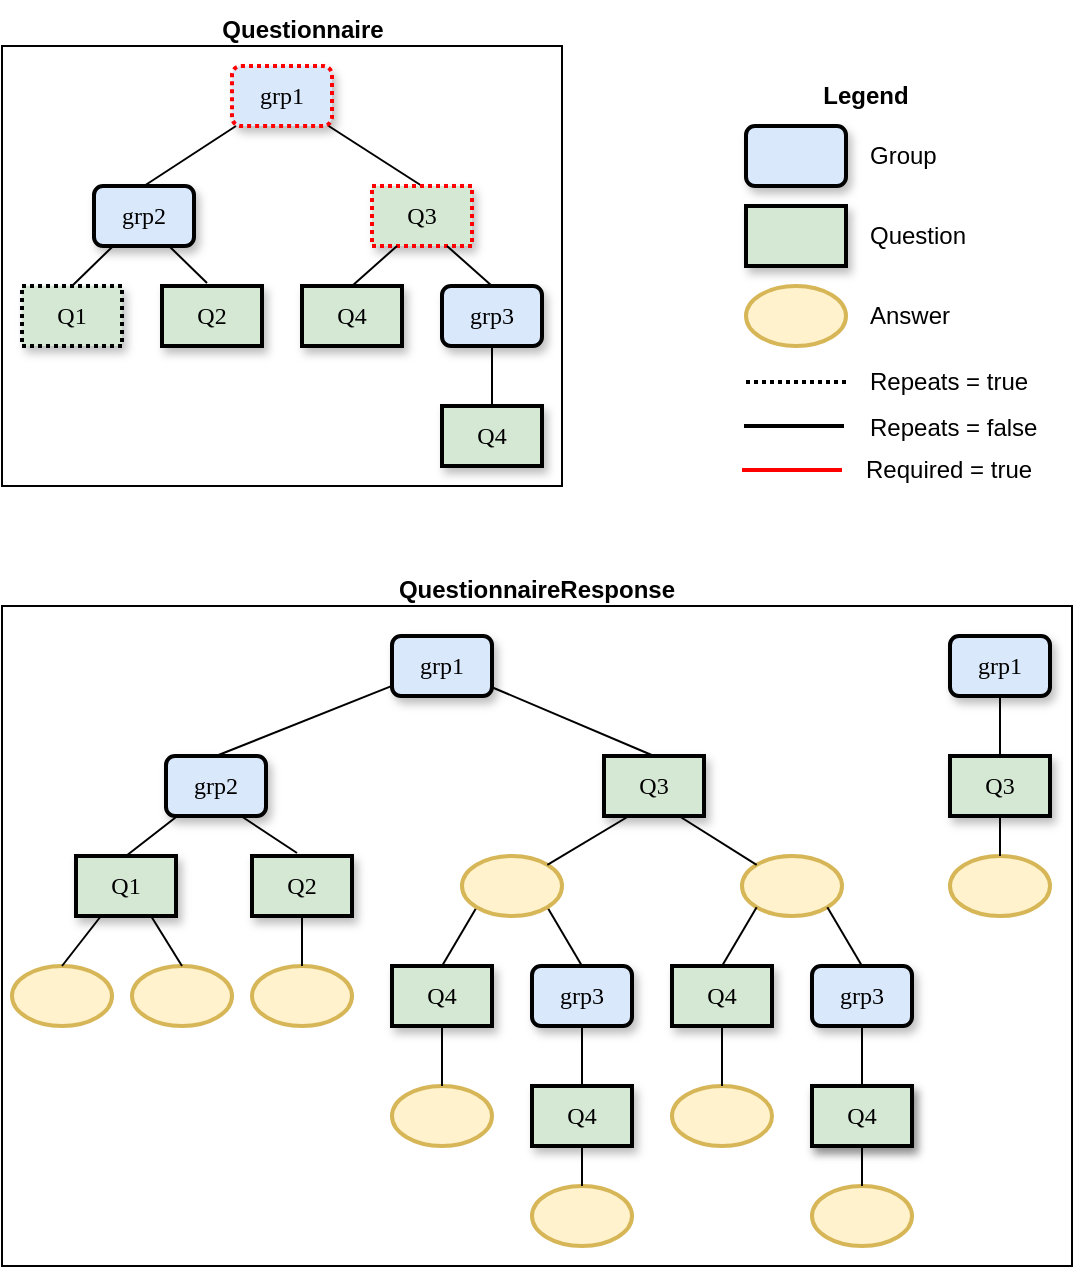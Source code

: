 <mxfile version="20.2.3" type="device"><diagram name="Page-1" id="10a91c8b-09ff-31b1-d368-03940ed4cc9e"><mxGraphModel dx="1420" dy="802" grid="1" gridSize="10" guides="1" tooltips="1" connect="1" arrows="1" fold="1" page="1" pageScale="1" pageWidth="1100" pageHeight="850" background="none" math="0" shadow="0"><root><mxCell id="0"/><mxCell id="1" parent="0"/><mxCell id="62893188c0fa7362-1" value="grp1" style="whiteSpace=wrap;html=1;rounded=1;shadow=1;labelBackgroundColor=none;strokeWidth=2;fontFamily=Verdana;fontSize=12;align=center;dashed=1;dashPattern=1 1;fillColor=#dae8fc;strokeColor=#FF0000;" parent="1" vertex="1"><mxGeometry x="525" y="170" width="50" height="30" as="geometry"/></mxCell><mxCell id="62893188c0fa7362-2" value="&lt;span&gt;grp2&lt;/span&gt;" style="whiteSpace=wrap;html=1;rounded=1;shadow=1;labelBackgroundColor=none;strokeWidth=2;fontFamily=Verdana;fontSize=12;align=center;fillColor=#dae8fc;strokeColor=#000000;" parent="1" vertex="1"><mxGeometry x="456" y="230" width="50" height="30" as="geometry"/></mxCell><mxCell id="62893188c0fa7362-4" value="" style="rounded=0;html=1;labelBackgroundColor=none;startArrow=none;startFill=0;startSize=5;endArrow=none;endFill=0;endSize=5;jettySize=auto;orthogonalLoop=1;strokeWidth=1;fontFamily=Verdana;fontSize=12;entryX=0.5;entryY=0;entryDx=0;entryDy=0;" parent="1" source="62893188c0fa7362-1" target="62893188c0fa7362-10" edge="1"><mxGeometry x="-0.3" y="13" relative="1" as="geometry"><mxPoint as="offset"/><mxPoint x="797.5" y="170" as="targetPoint"/></mxGeometry></mxCell><mxCell id="62893188c0fa7362-5" value="" style="rounded=0;html=1;labelBackgroundColor=none;startArrow=none;startFill=0;startSize=5;endArrow=none;endFill=0;endSize=5;jettySize=auto;orthogonalLoop=1;strokeWidth=1;fontFamily=Verdana;fontSize=12;entryX=0.5;entryY=0;entryDx=0;entryDy=0;" parent="1" source="62893188c0fa7362-1" target="62893188c0fa7362-2" edge="1"><mxGeometry x="-0.205" y="-17" relative="1" as="geometry"><mxPoint as="offset"/></mxGeometry></mxCell><mxCell id="62893188c0fa7362-10" value="&lt;span&gt;Q3&lt;/span&gt;" style="whiteSpace=wrap;html=1;rounded=0;shadow=1;labelBackgroundColor=none;strokeWidth=2;fontFamily=Verdana;fontSize=12;align=center;dashed=1;dashPattern=1 1;fillColor=#d5e8d4;strokeColor=#FF0000;" parent="1" vertex="1"><mxGeometry x="595" y="230" width="50" height="30" as="geometry"/></mxCell><mxCell id="62893188c0fa7362-11" value="&lt;span&gt;Q4&lt;br&gt;&lt;/span&gt;" style="whiteSpace=wrap;html=1;rounded=0;shadow=1;labelBackgroundColor=none;strokeWidth=2;fontFamily=Verdana;fontSize=12;align=center;fillColor=#d5e8d4;strokeColor=#000000;fontColor=#000000;" parent="1" vertex="1"><mxGeometry x="560" y="280" width="50" height="30" as="geometry"/></mxCell><mxCell id="62893188c0fa7362-14" value="" style="rounded=0;html=1;labelBackgroundColor=none;startArrow=none;startFill=0;startSize=5;endArrow=none;endFill=0;endSize=5;jettySize=auto;orthogonalLoop=1;strokeWidth=1;fontFamily=Verdana;fontSize=12;entryX=0.5;entryY=0;entryDx=0;entryDy=0;" parent="1" source="62893188c0fa7362-2" target="62893188c0fa7362-23" edge="1"><mxGeometry x="-0.2" y="-14" relative="1" as="geometry"><mxPoint as="offset"/><mxPoint x="410" y="280" as="targetPoint"/></mxGeometry></mxCell><mxCell id="62893188c0fa7362-17" value="" style="rounded=0;html=1;labelBackgroundColor=none;startArrow=none;startFill=0;startSize=5;endArrow=none;endFill=0;endSize=5;jettySize=auto;orthogonalLoop=1;strokeWidth=1;fontFamily=Verdana;fontSize=12;exitX=0.25;exitY=1;exitDx=0;exitDy=0;entryX=0.5;entryY=0;entryDx=0;entryDy=0;" parent="1" source="62893188c0fa7362-10" target="62893188c0fa7362-11" edge="1"><mxGeometry x="-0.129" y="17" relative="1" as="geometry"><mxPoint as="offset"/><mxPoint x="867.273" y="230" as="sourcePoint"/></mxGeometry></mxCell><mxCell id="62893188c0fa7362-23" value="&lt;span&gt;Q1&lt;/span&gt;" style="whiteSpace=wrap;html=1;rounded=0;shadow=1;labelBackgroundColor=none;strokeWidth=2;fontFamily=Verdana;fontSize=12;align=center;fillColor=#d5e8d4;strokeColor=#000000;dashed=1;dashPattern=1 1;" parent="1" vertex="1"><mxGeometry x="420" y="280" width="50" height="30" as="geometry"/></mxCell><mxCell id="62893188c0fa7362-27" value="" style="rounded=0;html=1;labelBackgroundColor=none;startArrow=none;startFill=0;startSize=5;endArrow=none;endFill=0;endSize=5;jettySize=auto;orthogonalLoop=1;strokeWidth=1;fontFamily=Verdana;fontSize=12;entryX=0.5;entryY=1;entryDx=0;entryDy=0;exitX=0.5;exitY=0;exitDx=0;exitDy=0;" parent="1" source="CBZNjNMLxmk2BXDKTw0N-4" target="CBZNjNMLxmk2BXDKTw0N-3" edge="1"><mxGeometry x="0.137" y="16" relative="1" as="geometry"><mxPoint as="offset"/><mxPoint x="575.714" y="455" as="sourcePoint"/></mxGeometry></mxCell><mxCell id="CBZNjNMLxmk2BXDKTw0N-1" value="&lt;span&gt;Q2&lt;br&gt;&lt;/span&gt;" style="whiteSpace=wrap;html=1;rounded=0;shadow=1;labelBackgroundColor=none;strokeWidth=2;fontFamily=Verdana;fontSize=12;align=center;fillColor=#d5e8d4;strokeColor=#000000;" vertex="1" parent="1"><mxGeometry x="490" y="280" width="50" height="30" as="geometry"/></mxCell><mxCell id="CBZNjNMLxmk2BXDKTw0N-2" value="" style="rounded=0;html=1;labelBackgroundColor=none;startArrow=none;startFill=0;startSize=5;endArrow=none;endFill=0;endSize=5;jettySize=auto;orthogonalLoop=1;strokeWidth=1;fontFamily=Verdana;fontSize=12;exitX=0.75;exitY=1;exitDx=0;exitDy=0;entryX=0.45;entryY=-0.05;entryDx=0;entryDy=0;entryPerimeter=0;" edge="1" parent="1" source="62893188c0fa7362-2" target="CBZNjNMLxmk2BXDKTw0N-1"><mxGeometry x="-0.2" y="-14" relative="1" as="geometry"><mxPoint as="offset"/><mxPoint x="470" y="240" as="sourcePoint"/><mxPoint x="420" y="290" as="targetPoint"/></mxGeometry></mxCell><mxCell id="CBZNjNMLxmk2BXDKTw0N-3" value="&lt;span&gt;grp3&lt;/span&gt;" style="whiteSpace=wrap;html=1;rounded=1;shadow=1;labelBackgroundColor=none;strokeWidth=2;fontFamily=Verdana;fontSize=12;align=center;fillColor=#dae8fc;strokeColor=#000000;" vertex="1" parent="1"><mxGeometry x="630" y="280" width="50" height="30" as="geometry"/></mxCell><mxCell id="CBZNjNMLxmk2BXDKTw0N-4" value="&lt;span&gt;Q4&lt;br&gt;&lt;/span&gt;" style="whiteSpace=wrap;html=1;rounded=0;shadow=1;labelBackgroundColor=none;strokeWidth=2;fontFamily=Verdana;fontSize=12;align=center;fillColor=#d5e8d4;strokeColor=#000000;" vertex="1" parent="1"><mxGeometry x="630" y="340" width="50" height="30" as="geometry"/></mxCell><mxCell id="CBZNjNMLxmk2BXDKTw0N-5" value="" style="rounded=0;html=1;labelBackgroundColor=none;startArrow=none;startFill=0;startSize=5;endArrow=none;endFill=0;endSize=5;jettySize=auto;orthogonalLoop=1;strokeWidth=1;fontFamily=Verdana;fontSize=12;entryX=0.75;entryY=1;entryDx=0;entryDy=0;exitX=0.5;exitY=0;exitDx=0;exitDy=0;" edge="1" parent="1" source="CBZNjNMLxmk2BXDKTw0N-3" target="62893188c0fa7362-10"><mxGeometry x="0.137" y="16" relative="1" as="geometry"><mxPoint as="offset"/><mxPoint x="665" y="350" as="sourcePoint"/><mxPoint x="665" y="320" as="targetPoint"/></mxGeometry></mxCell><mxCell id="CBZNjNMLxmk2BXDKTw0N-6" value="" style="whiteSpace=wrap;html=1;rounded=1;shadow=1;labelBackgroundColor=none;strokeWidth=2;fontFamily=Verdana;fontSize=12;align=center;fillColor=#dae8fc;strokeColor=#000000;" vertex="1" parent="1"><mxGeometry x="782" y="200" width="50" height="30" as="geometry"/></mxCell><mxCell id="CBZNjNMLxmk2BXDKTw0N-8" value="Group" style="text;html=1;strokeColor=none;fillColor=none;align=left;verticalAlign=middle;whiteSpace=wrap;rounded=0;" vertex="1" parent="1"><mxGeometry x="842" y="200" width="60" height="30" as="geometry"/></mxCell><mxCell id="CBZNjNMLxmk2BXDKTw0N-9" value="" style="whiteSpace=wrap;html=1;rounded=0;shadow=1;labelBackgroundColor=none;strokeWidth=2;fontFamily=Verdana;fontSize=12;align=center;fillColor=#d5e8d4;strokeColor=#000000;" vertex="1" parent="1"><mxGeometry x="782" y="240" width="50" height="30" as="geometry"/></mxCell><mxCell id="CBZNjNMLxmk2BXDKTw0N-10" value="Question" style="text;html=1;strokeColor=none;fillColor=none;align=left;verticalAlign=middle;whiteSpace=wrap;rounded=0;" vertex="1" parent="1"><mxGeometry x="842" y="240" width="60" height="30" as="geometry"/></mxCell><mxCell id="CBZNjNMLxmk2BXDKTw0N-11" value="" style="ellipse;whiteSpace=wrap;html=1;strokeWidth=2;fillColor=#fff2cc;strokeColor=#d6b656;" vertex="1" parent="1"><mxGeometry x="782" y="280" width="50" height="30" as="geometry"/></mxCell><mxCell id="CBZNjNMLxmk2BXDKTw0N-12" value="Answer" style="text;html=1;strokeColor=none;fillColor=none;align=left;verticalAlign=middle;whiteSpace=wrap;rounded=0;" vertex="1" parent="1"><mxGeometry x="842" y="280" width="60" height="30" as="geometry"/></mxCell><mxCell id="CBZNjNMLxmk2BXDKTw0N-13" value="" style="endArrow=none;dashed=1;html=1;dashPattern=1 1;strokeWidth=2;rounded=0;" edge="1" parent="1"><mxGeometry width="50" height="50" relative="1" as="geometry"><mxPoint x="782" y="328" as="sourcePoint"/><mxPoint x="832" y="328" as="targetPoint"/></mxGeometry></mxCell><mxCell id="CBZNjNMLxmk2BXDKTw0N-14" value="" style="endArrow=none;html=1;strokeWidth=2;rounded=0;" edge="1" parent="1"><mxGeometry width="50" height="50" relative="1" as="geometry"><mxPoint x="781" y="350" as="sourcePoint"/><mxPoint x="831" y="350" as="targetPoint"/></mxGeometry></mxCell><mxCell id="CBZNjNMLxmk2BXDKTw0N-15" value="Repeats = true" style="text;html=1;strokeColor=none;fillColor=none;align=left;verticalAlign=middle;whiteSpace=wrap;rounded=0;" vertex="1" parent="1"><mxGeometry x="842" y="313" width="90" height="30" as="geometry"/></mxCell><mxCell id="CBZNjNMLxmk2BXDKTw0N-16" value="Repeats = false" style="text;html=1;strokeColor=none;fillColor=none;align=left;verticalAlign=middle;whiteSpace=wrap;rounded=0;" vertex="1" parent="1"><mxGeometry x="842" y="336" width="90" height="30" as="geometry"/></mxCell><mxCell id="CBZNjNMLxmk2BXDKTw0N-17" value="Legend" style="text;html=1;strokeColor=none;fillColor=none;align=center;verticalAlign=middle;whiteSpace=wrap;rounded=0;fontStyle=1" vertex="1" parent="1"><mxGeometry x="812" y="170" width="60" height="30" as="geometry"/></mxCell><mxCell id="CBZNjNMLxmk2BXDKTw0N-35" value="grp1" style="whiteSpace=wrap;html=1;rounded=1;shadow=1;labelBackgroundColor=none;strokeWidth=2;fontFamily=Verdana;fontSize=12;align=center;fillColor=#dae8fc;strokeColor=#000000;" vertex="1" parent="1"><mxGeometry x="605" y="455" width="50" height="30" as="geometry"/></mxCell><mxCell id="CBZNjNMLxmk2BXDKTw0N-36" value="&lt;span&gt;grp2&lt;/span&gt;" style="whiteSpace=wrap;html=1;rounded=1;shadow=1;labelBackgroundColor=none;strokeWidth=2;fontFamily=Verdana;fontSize=12;align=center;fillColor=#dae8fc;strokeColor=#000000;" vertex="1" parent="1"><mxGeometry x="492" y="515" width="50" height="30" as="geometry"/></mxCell><mxCell id="CBZNjNMLxmk2BXDKTw0N-37" value="" style="rounded=0;html=1;labelBackgroundColor=none;startArrow=none;startFill=0;startSize=5;endArrow=none;endFill=0;endSize=5;jettySize=auto;orthogonalLoop=1;strokeWidth=1;fontFamily=Verdana;fontSize=12;entryX=0.5;entryY=0;entryDx=0;entryDy=0;" edge="1" parent="1" source="CBZNjNMLxmk2BXDKTw0N-35" target="CBZNjNMLxmk2BXDKTw0N-39"><mxGeometry x="-0.3" y="13" relative="1" as="geometry"><mxPoint as="offset"/><mxPoint x="842.5" y="455" as="targetPoint"/></mxGeometry></mxCell><mxCell id="CBZNjNMLxmk2BXDKTw0N-38" value="" style="rounded=0;html=1;labelBackgroundColor=none;startArrow=none;startFill=0;startSize=5;endArrow=none;endFill=0;endSize=5;jettySize=auto;orthogonalLoop=1;strokeWidth=1;fontFamily=Verdana;fontSize=12;entryX=0.5;entryY=0;entryDx=0;entryDy=0;" edge="1" parent="1" source="CBZNjNMLxmk2BXDKTw0N-35" target="CBZNjNMLxmk2BXDKTw0N-36"><mxGeometry x="-0.205" y="-17" relative="1" as="geometry"><mxPoint as="offset"/></mxGeometry></mxCell><mxCell id="CBZNjNMLxmk2BXDKTw0N-39" value="&lt;span&gt;Q3&lt;/span&gt;" style="whiteSpace=wrap;html=1;rounded=0;shadow=1;labelBackgroundColor=none;strokeWidth=2;fontFamily=Verdana;fontSize=12;align=center;fillColor=#d5e8d4;strokeColor=#000000;" vertex="1" parent="1"><mxGeometry x="711" y="515" width="50" height="30" as="geometry"/></mxCell><mxCell id="CBZNjNMLxmk2BXDKTw0N-40" value="&lt;span&gt;Q4&lt;br&gt;&lt;/span&gt;" style="whiteSpace=wrap;html=1;rounded=0;shadow=1;labelBackgroundColor=none;strokeWidth=2;fontFamily=Verdana;fontSize=12;align=center;fillColor=#d5e8d4;strokeColor=#000000;" vertex="1" parent="1"><mxGeometry x="605" y="620" width="50" height="30" as="geometry"/></mxCell><mxCell id="CBZNjNMLxmk2BXDKTw0N-41" value="" style="rounded=0;html=1;labelBackgroundColor=none;startArrow=none;startFill=0;startSize=5;endArrow=none;endFill=0;endSize=5;jettySize=auto;orthogonalLoop=1;strokeWidth=1;fontFamily=Verdana;fontSize=12;entryX=0.5;entryY=0;entryDx=0;entryDy=0;" edge="1" parent="1" source="CBZNjNMLxmk2BXDKTw0N-36" target="CBZNjNMLxmk2BXDKTw0N-43"><mxGeometry x="-0.2" y="-14" relative="1" as="geometry"><mxPoint as="offset"/><mxPoint x="455" y="565" as="targetPoint"/></mxGeometry></mxCell><mxCell id="CBZNjNMLxmk2BXDKTw0N-42" value="" style="rounded=0;html=1;labelBackgroundColor=none;startArrow=none;startFill=0;startSize=5;endArrow=none;endFill=0;endSize=5;jettySize=auto;orthogonalLoop=1;strokeWidth=1;fontFamily=Verdana;fontSize=12;exitX=0;exitY=1;exitDx=0;exitDy=0;entryX=0.5;entryY=0;entryDx=0;entryDy=0;" edge="1" parent="1" source="CBZNjNMLxmk2BXDKTw0N-60" target="CBZNjNMLxmk2BXDKTw0N-40"><mxGeometry x="-0.129" y="17" relative="1" as="geometry"><mxPoint as="offset"/><mxPoint x="912.273" y="515" as="sourcePoint"/></mxGeometry></mxCell><mxCell id="CBZNjNMLxmk2BXDKTw0N-43" value="&lt;span&gt;Q1&lt;/span&gt;" style="whiteSpace=wrap;html=1;rounded=0;shadow=1;labelBackgroundColor=none;strokeWidth=2;fontFamily=Verdana;fontSize=12;align=center;fillColor=#d5e8d4;strokeColor=#000000;" vertex="1" parent="1"><mxGeometry x="447" y="565" width="50" height="30" as="geometry"/></mxCell><mxCell id="CBZNjNMLxmk2BXDKTw0N-44" value="" style="rounded=0;html=1;labelBackgroundColor=none;startArrow=none;startFill=0;startSize=5;endArrow=none;endFill=0;endSize=5;jettySize=auto;orthogonalLoop=1;strokeWidth=1;fontFamily=Verdana;fontSize=12;entryX=0.5;entryY=1;entryDx=0;entryDy=0;exitX=0.5;exitY=0;exitDx=0;exitDy=0;" edge="1" parent="1" source="CBZNjNMLxmk2BXDKTw0N-48" target="CBZNjNMLxmk2BXDKTw0N-47"><mxGeometry x="0.137" y="16" relative="1" as="geometry"><mxPoint as="offset"/><mxPoint x="620.714" y="740" as="sourcePoint"/></mxGeometry></mxCell><mxCell id="CBZNjNMLxmk2BXDKTw0N-45" value="&lt;span&gt;Q2&lt;br&gt;&lt;/span&gt;" style="whiteSpace=wrap;html=1;rounded=0;shadow=1;labelBackgroundColor=none;strokeWidth=2;fontFamily=Verdana;fontSize=12;align=center;fillColor=#d5e8d4;strokeColor=#000000;" vertex="1" parent="1"><mxGeometry x="535" y="565" width="50" height="30" as="geometry"/></mxCell><mxCell id="CBZNjNMLxmk2BXDKTw0N-46" value="" style="rounded=0;html=1;labelBackgroundColor=none;startArrow=none;startFill=0;startSize=5;endArrow=none;endFill=0;endSize=5;jettySize=auto;orthogonalLoop=1;strokeWidth=1;fontFamily=Verdana;fontSize=12;exitX=0.75;exitY=1;exitDx=0;exitDy=0;entryX=0.45;entryY=-0.05;entryDx=0;entryDy=0;entryPerimeter=0;" edge="1" parent="1" source="CBZNjNMLxmk2BXDKTw0N-36" target="CBZNjNMLxmk2BXDKTw0N-45"><mxGeometry x="-0.2" y="-14" relative="1" as="geometry"><mxPoint as="offset"/><mxPoint x="515" y="525" as="sourcePoint"/><mxPoint x="465" y="575" as="targetPoint"/></mxGeometry></mxCell><mxCell id="CBZNjNMLxmk2BXDKTw0N-47" value="&lt;span&gt;grp3&lt;/span&gt;" style="whiteSpace=wrap;html=1;rounded=1;shadow=1;labelBackgroundColor=none;strokeWidth=2;fontFamily=Verdana;fontSize=12;align=center;fillColor=#dae8fc;strokeColor=#000000;" vertex="1" parent="1"><mxGeometry x="675" y="620" width="50" height="30" as="geometry"/></mxCell><mxCell id="CBZNjNMLxmk2BXDKTw0N-48" value="&lt;span&gt;Q4&lt;br&gt;&lt;/span&gt;" style="whiteSpace=wrap;html=1;rounded=0;shadow=1;labelBackgroundColor=none;strokeWidth=2;fontFamily=Verdana;fontSize=12;align=center;fillColor=#d5e8d4;strokeColor=#000000;" vertex="1" parent="1"><mxGeometry x="675" y="680" width="50" height="30" as="geometry"/></mxCell><mxCell id="CBZNjNMLxmk2BXDKTw0N-49" value="" style="rounded=0;html=1;labelBackgroundColor=none;startArrow=none;startFill=0;startSize=5;endArrow=none;endFill=0;endSize=5;jettySize=auto;orthogonalLoop=1;strokeWidth=1;fontFamily=Verdana;fontSize=12;entryX=1;entryY=1;entryDx=0;entryDy=0;exitX=0.5;exitY=0;exitDx=0;exitDy=0;" edge="1" parent="1" source="CBZNjNMLxmk2BXDKTw0N-47" target="CBZNjNMLxmk2BXDKTw0N-60"><mxGeometry x="0.137" y="16" relative="1" as="geometry"><mxPoint as="offset"/><mxPoint x="710" y="635" as="sourcePoint"/><mxPoint x="710" y="605" as="targetPoint"/></mxGeometry></mxCell><mxCell id="CBZNjNMLxmk2BXDKTw0N-53" value="" style="ellipse;whiteSpace=wrap;html=1;strokeWidth=2;fillColor=#fff2cc;strokeColor=#d6b656;" vertex="1" parent="1"><mxGeometry x="415" y="620" width="50" height="30" as="geometry"/></mxCell><mxCell id="CBZNjNMLxmk2BXDKTw0N-54" value="" style="ellipse;whiteSpace=wrap;html=1;strokeWidth=2;fillColor=#fff2cc;strokeColor=#d6b656;" vertex="1" parent="1"><mxGeometry x="475" y="620" width="50" height="30" as="geometry"/></mxCell><mxCell id="CBZNjNMLxmk2BXDKTw0N-55" value="" style="ellipse;whiteSpace=wrap;html=1;strokeWidth=2;fillColor=#fff2cc;strokeColor=#d6b656;" vertex="1" parent="1"><mxGeometry x="535" y="620" width="50" height="30" as="geometry"/></mxCell><mxCell id="CBZNjNMLxmk2BXDKTw0N-57" value="" style="rounded=0;html=1;labelBackgroundColor=none;startArrow=none;startFill=0;startSize=5;endArrow=none;endFill=0;endSize=5;jettySize=auto;orthogonalLoop=1;strokeWidth=1;fontFamily=Verdana;fontSize=12;entryX=0.5;entryY=0;entryDx=0;entryDy=0;exitX=0.25;exitY=1;exitDx=0;exitDy=0;" edge="1" parent="1" source="CBZNjNMLxmk2BXDKTw0N-43" target="CBZNjNMLxmk2BXDKTw0N-53"><mxGeometry x="-0.2" y="-14" relative="1" as="geometry"><mxPoint as="offset"/><mxPoint x="482" y="575" as="targetPoint"/><mxPoint x="507.714" y="555" as="sourcePoint"/></mxGeometry></mxCell><mxCell id="CBZNjNMLxmk2BXDKTw0N-58" value="" style="rounded=0;html=1;labelBackgroundColor=none;startArrow=none;startFill=0;startSize=5;endArrow=none;endFill=0;endSize=5;jettySize=auto;orthogonalLoop=1;strokeWidth=1;fontFamily=Verdana;fontSize=12;entryX=0.5;entryY=0;entryDx=0;entryDy=0;exitX=0.75;exitY=1;exitDx=0;exitDy=0;" edge="1" parent="1" source="CBZNjNMLxmk2BXDKTw0N-43" target="CBZNjNMLxmk2BXDKTw0N-54"><mxGeometry x="-0.2" y="-14" relative="1" as="geometry"><mxPoint as="offset"/><mxPoint x="450" y="630" as="targetPoint"/><mxPoint x="469.5" y="605" as="sourcePoint"/></mxGeometry></mxCell><mxCell id="CBZNjNMLxmk2BXDKTw0N-59" value="" style="rounded=0;html=1;labelBackgroundColor=none;startArrow=none;startFill=0;startSize=5;endArrow=none;endFill=0;endSize=5;jettySize=auto;orthogonalLoop=1;strokeWidth=1;fontFamily=Verdana;fontSize=12;entryX=0.5;entryY=0;entryDx=0;entryDy=0;exitX=0.5;exitY=1;exitDx=0;exitDy=0;" edge="1" parent="1" source="CBZNjNMLxmk2BXDKTw0N-45" target="CBZNjNMLxmk2BXDKTw0N-55"><mxGeometry x="-0.2" y="-14" relative="1" as="geometry"><mxPoint as="offset"/><mxPoint x="530" y="630" as="targetPoint"/><mxPoint x="514.5" y="605" as="sourcePoint"/></mxGeometry></mxCell><mxCell id="CBZNjNMLxmk2BXDKTw0N-60" value="" style="ellipse;whiteSpace=wrap;html=1;strokeWidth=2;fillColor=#fff2cc;strokeColor=#d6b656;" vertex="1" parent="1"><mxGeometry x="640" y="565" width="50" height="30" as="geometry"/></mxCell><mxCell id="CBZNjNMLxmk2BXDKTw0N-61" value="" style="ellipse;whiteSpace=wrap;html=1;strokeWidth=2;fillColor=#fff2cc;strokeColor=#d6b656;" vertex="1" parent="1"><mxGeometry x="780" y="565" width="50" height="30" as="geometry"/></mxCell><mxCell id="CBZNjNMLxmk2BXDKTw0N-62" value="&lt;span&gt;Q4&lt;br&gt;&lt;/span&gt;" style="whiteSpace=wrap;html=1;rounded=0;shadow=1;labelBackgroundColor=none;strokeWidth=2;fontFamily=Verdana;fontSize=12;align=center;fillColor=#d5e8d4;strokeColor=#000000;" vertex="1" parent="1"><mxGeometry x="745" y="620" width="50" height="30" as="geometry"/></mxCell><mxCell id="CBZNjNMLxmk2BXDKTw0N-63" value="&lt;span&gt;grp3&lt;/span&gt;" style="whiteSpace=wrap;html=1;rounded=1;shadow=1;labelBackgroundColor=none;strokeWidth=2;fontFamily=Verdana;fontSize=12;align=center;fillColor=#dae8fc;strokeColor=#000000;" vertex="1" parent="1"><mxGeometry x="815" y="620" width="50" height="30" as="geometry"/></mxCell><mxCell id="CBZNjNMLxmk2BXDKTw0N-64" value="&lt;span&gt;Q4&lt;br&gt;&lt;/span&gt;" style="whiteSpace=wrap;html=1;rounded=0;shadow=1;labelBackgroundColor=none;strokeWidth=2;fontFamily=Verdana;fontSize=12;align=center;fillColor=#d5e8d4;strokeColor=#82b366;" vertex="1" parent="1"><mxGeometry x="815" y="680" width="50" height="30" as="geometry"/></mxCell><mxCell id="CBZNjNMLxmk2BXDKTw0N-65" value="" style="rounded=0;html=1;labelBackgroundColor=none;startArrow=none;startFill=0;startSize=5;endArrow=none;endFill=0;endSize=5;jettySize=auto;orthogonalLoop=1;strokeWidth=1;fontFamily=Verdana;fontSize=12;entryX=0;entryY=1;entryDx=0;entryDy=0;exitX=0.5;exitY=0;exitDx=0;exitDy=0;" edge="1" parent="1" source="CBZNjNMLxmk2BXDKTw0N-62" target="CBZNjNMLxmk2BXDKTw0N-61"><mxGeometry x="0.137" y="16" relative="1" as="geometry"><mxPoint as="offset"/><mxPoint x="710" y="630" as="sourcePoint"/><mxPoint x="692.678" y="600.607" as="targetPoint"/></mxGeometry></mxCell><mxCell id="CBZNjNMLxmk2BXDKTw0N-66" value="" style="rounded=0;html=1;labelBackgroundColor=none;startArrow=none;startFill=0;startSize=5;endArrow=none;endFill=0;endSize=5;jettySize=auto;orthogonalLoop=1;strokeWidth=1;fontFamily=Verdana;fontSize=12;entryX=1;entryY=1;entryDx=0;entryDy=0;exitX=0.5;exitY=0;exitDx=0;exitDy=0;" edge="1" parent="1" source="CBZNjNMLxmk2BXDKTw0N-63" target="CBZNjNMLxmk2BXDKTw0N-61"><mxGeometry x="0.137" y="16" relative="1" as="geometry"><mxPoint as="offset"/><mxPoint x="780" y="630" as="sourcePoint"/><mxPoint x="797.322" y="600.607" as="targetPoint"/></mxGeometry></mxCell><mxCell id="CBZNjNMLxmk2BXDKTw0N-67" value="" style="rounded=0;html=1;labelBackgroundColor=none;startArrow=none;startFill=0;startSize=5;endArrow=none;endFill=0;endSize=5;jettySize=auto;orthogonalLoop=1;strokeWidth=1;fontFamily=Verdana;fontSize=12;entryX=0.5;entryY=1;entryDx=0;entryDy=0;exitX=0.5;exitY=0;exitDx=0;exitDy=0;" edge="1" parent="1" source="CBZNjNMLxmk2BXDKTw0N-64" target="CBZNjNMLxmk2BXDKTw0N-63"><mxGeometry x="0.137" y="16" relative="1" as="geometry"><mxPoint as="offset"/><mxPoint x="780" y="630" as="sourcePoint"/><mxPoint x="797.322" y="600.607" as="targetPoint"/></mxGeometry></mxCell><mxCell id="CBZNjNMLxmk2BXDKTw0N-68" value="" style="rounded=0;html=1;labelBackgroundColor=none;startArrow=none;startFill=0;startSize=5;endArrow=none;endFill=0;endSize=5;jettySize=auto;orthogonalLoop=1;strokeWidth=1;fontFamily=Verdana;fontSize=12;entryX=0.75;entryY=1;entryDx=0;entryDy=0;exitX=0;exitY=0;exitDx=0;exitDy=0;" edge="1" parent="1" source="CBZNjNMLxmk2BXDKTw0N-61" target="CBZNjNMLxmk2BXDKTw0N-39"><mxGeometry x="0.137" y="16" relative="1" as="geometry"><mxPoint as="offset"/><mxPoint x="850" y="690" as="sourcePoint"/><mxPoint x="850" y="660" as="targetPoint"/></mxGeometry></mxCell><mxCell id="CBZNjNMLxmk2BXDKTw0N-69" value="" style="rounded=0;html=1;labelBackgroundColor=none;startArrow=none;startFill=0;startSize=5;endArrow=none;endFill=0;endSize=5;jettySize=auto;orthogonalLoop=1;strokeWidth=1;fontFamily=Verdana;fontSize=12;entryX=0.25;entryY=1;entryDx=0;entryDy=0;exitX=1;exitY=0;exitDx=0;exitDy=0;" edge="1" parent="1" source="CBZNjNMLxmk2BXDKTw0N-60" target="CBZNjNMLxmk2BXDKTw0N-39"><mxGeometry x="0.137" y="16" relative="1" as="geometry"><mxPoint as="offset"/><mxPoint x="797.322" y="579.393" as="sourcePoint"/><mxPoint x="758.5" y="555" as="targetPoint"/></mxGeometry></mxCell><mxCell id="CBZNjNMLxmk2BXDKTw0N-73" value="" style="endArrow=none;html=1;strokeWidth=2;rounded=0;strokeColor=#FF0000;" edge="1" parent="1"><mxGeometry width="50" height="50" relative="1" as="geometry"><mxPoint x="780" y="372" as="sourcePoint"/><mxPoint x="830" y="372" as="targetPoint"/></mxGeometry></mxCell><mxCell id="CBZNjNMLxmk2BXDKTw0N-75" value="Required = true" style="text;html=1;strokeColor=none;fillColor=none;align=left;verticalAlign=middle;whiteSpace=wrap;rounded=0;" vertex="1" parent="1"><mxGeometry x="840" y="357" width="90" height="30" as="geometry"/></mxCell><mxCell id="CBZNjNMLxmk2BXDKTw0N-81" value="&lt;span&gt;Q4&lt;br&gt;&lt;/span&gt;" style="whiteSpace=wrap;html=1;rounded=0;shadow=1;labelBackgroundColor=none;strokeWidth=2;fontFamily=Verdana;fontSize=12;align=center;fillColor=#d5e8d4;strokeColor=#000000;" vertex="1" parent="1"><mxGeometry x="815" y="680" width="50" height="30" as="geometry"/></mxCell><mxCell id="CBZNjNMLxmk2BXDKTw0N-82" value="grp1" style="whiteSpace=wrap;html=1;rounded=1;shadow=1;labelBackgroundColor=none;strokeWidth=2;fontFamily=Verdana;fontSize=12;align=center;fillColor=#dae8fc;strokeColor=#000000;" vertex="1" parent="1"><mxGeometry x="884" y="455" width="50" height="30" as="geometry"/></mxCell><mxCell id="CBZNjNMLxmk2BXDKTw0N-83" value="" style="rounded=0;html=1;labelBackgroundColor=none;startArrow=none;startFill=0;startSize=5;endArrow=none;endFill=0;endSize=5;jettySize=auto;orthogonalLoop=1;strokeWidth=1;fontFamily=Verdana;fontSize=12;entryX=0.5;entryY=0;entryDx=0;entryDy=0;" edge="1" parent="1" source="CBZNjNMLxmk2BXDKTw0N-82" target="CBZNjNMLxmk2BXDKTw0N-84"><mxGeometry x="-0.3" y="13" relative="1" as="geometry"><mxPoint as="offset"/><mxPoint x="1121.5" y="480" as="targetPoint"/></mxGeometry></mxCell><mxCell id="CBZNjNMLxmk2BXDKTw0N-84" value="&lt;span&gt;Q3&lt;/span&gt;" style="whiteSpace=wrap;html=1;rounded=0;shadow=1;labelBackgroundColor=none;strokeWidth=2;fontFamily=Verdana;fontSize=12;align=center;fillColor=#d5e8d4;strokeColor=#000000;" vertex="1" parent="1"><mxGeometry x="884" y="515" width="50" height="30" as="geometry"/></mxCell><mxCell id="CBZNjNMLxmk2BXDKTw0N-89" value="" style="ellipse;whiteSpace=wrap;html=1;strokeWidth=2;fillColor=#fff2cc;strokeColor=#d6b656;" vertex="1" parent="1"><mxGeometry x="884" y="565" width="50" height="30" as="geometry"/></mxCell><mxCell id="CBZNjNMLxmk2BXDKTw0N-93" value="" style="rounded=0;html=1;labelBackgroundColor=none;startArrow=none;startFill=0;startSize=5;endArrow=none;endFill=0;endSize=5;jettySize=auto;orthogonalLoop=1;strokeWidth=1;fontFamily=Verdana;fontSize=12;exitX=0.5;exitY=0;exitDx=0;exitDy=0;entryX=0.5;entryY=1;entryDx=0;entryDy=0;" edge="1" parent="1" source="CBZNjNMLxmk2BXDKTw0N-89" target="CBZNjNMLxmk2BXDKTw0N-84"><mxGeometry x="0.137" y="16" relative="1" as="geometry"><mxPoint as="offset"/><mxPoint x="1076.322" y="604.393" as="sourcePoint"/><mxPoint x="904" y="550" as="targetPoint"/></mxGeometry></mxCell><mxCell id="CBZNjNMLxmk2BXDKTw0N-94" value="" style="ellipse;whiteSpace=wrap;html=1;strokeWidth=2;fillColor=#fff2cc;strokeColor=#d6b656;" vertex="1" parent="1"><mxGeometry x="605" y="680" width="50" height="30" as="geometry"/></mxCell><mxCell id="CBZNjNMLxmk2BXDKTw0N-95" value="" style="ellipse;whiteSpace=wrap;html=1;strokeWidth=2;fillColor=#fff2cc;strokeColor=#d6b656;" vertex="1" parent="1"><mxGeometry x="675" y="730" width="50" height="30" as="geometry"/></mxCell><mxCell id="CBZNjNMLxmk2BXDKTw0N-96" value="" style="rounded=0;html=1;labelBackgroundColor=none;startArrow=none;startFill=0;startSize=5;endArrow=none;endFill=0;endSize=5;jettySize=auto;orthogonalLoop=1;strokeWidth=1;fontFamily=Verdana;fontSize=12;entryX=0.5;entryY=1;entryDx=0;entryDy=0;exitX=0.5;exitY=0;exitDx=0;exitDy=0;" edge="1" parent="1" source="CBZNjNMLxmk2BXDKTw0N-94" target="CBZNjNMLxmk2BXDKTw0N-40"><mxGeometry x="0.137" y="16" relative="1" as="geometry"><mxPoint as="offset"/><mxPoint x="710" y="690" as="sourcePoint"/><mxPoint x="710" y="660" as="targetPoint"/></mxGeometry></mxCell><mxCell id="CBZNjNMLxmk2BXDKTw0N-97" value="" style="rounded=0;html=1;labelBackgroundColor=none;startArrow=none;startFill=0;startSize=5;endArrow=none;endFill=0;endSize=5;jettySize=auto;orthogonalLoop=1;strokeWidth=1;fontFamily=Verdana;fontSize=12;entryX=0.5;entryY=1;entryDx=0;entryDy=0;exitX=0.5;exitY=0;exitDx=0;exitDy=0;" edge="1" parent="1" source="CBZNjNMLxmk2BXDKTw0N-95" target="CBZNjNMLxmk2BXDKTw0N-48"><mxGeometry x="0.137" y="16" relative="1" as="geometry"><mxPoint as="offset"/><mxPoint x="640" y="690" as="sourcePoint"/><mxPoint x="640" y="660" as="targetPoint"/></mxGeometry></mxCell><mxCell id="CBZNjNMLxmk2BXDKTw0N-98" value="" style="ellipse;whiteSpace=wrap;html=1;strokeWidth=2;fillColor=#fff2cc;strokeColor=#d6b656;" vertex="1" parent="1"><mxGeometry x="745" y="680" width="50" height="30" as="geometry"/></mxCell><mxCell id="CBZNjNMLxmk2BXDKTw0N-99" value="" style="ellipse;whiteSpace=wrap;html=1;strokeWidth=2;fillColor=#fff2cc;strokeColor=#d6b656;" vertex="1" parent="1"><mxGeometry x="815" y="730" width="50" height="30" as="geometry"/></mxCell><mxCell id="CBZNjNMLxmk2BXDKTw0N-100" value="" style="rounded=0;html=1;labelBackgroundColor=none;startArrow=none;startFill=0;startSize=5;endArrow=none;endFill=0;endSize=5;jettySize=auto;orthogonalLoop=1;strokeWidth=1;fontFamily=Verdana;fontSize=12;entryX=0.5;entryY=1;entryDx=0;entryDy=0;exitX=0.5;exitY=0;exitDx=0;exitDy=0;" edge="1" parent="1" source="CBZNjNMLxmk2BXDKTw0N-98" target="CBZNjNMLxmk2BXDKTw0N-62"><mxGeometry x="0.137" y="16" relative="1" as="geometry"><mxPoint as="offset"/><mxPoint x="710" y="740" as="sourcePoint"/><mxPoint x="710" y="720" as="targetPoint"/></mxGeometry></mxCell><mxCell id="CBZNjNMLxmk2BXDKTw0N-101" value="" style="rounded=0;html=1;labelBackgroundColor=none;startArrow=none;startFill=0;startSize=5;endArrow=none;endFill=0;endSize=5;jettySize=auto;orthogonalLoop=1;strokeWidth=1;fontFamily=Verdana;fontSize=12;entryX=0.5;entryY=1;entryDx=0;entryDy=0;exitX=0.5;exitY=0;exitDx=0;exitDy=0;" edge="1" parent="1" source="CBZNjNMLxmk2BXDKTw0N-99" target="CBZNjNMLxmk2BXDKTw0N-81"><mxGeometry x="0.137" y="16" relative="1" as="geometry"><mxPoint as="offset"/><mxPoint x="780" y="690" as="sourcePoint"/><mxPoint x="780" y="660" as="targetPoint"/></mxGeometry></mxCell><mxCell id="CBZNjNMLxmk2BXDKTw0N-105" value="" style="rounded=0;whiteSpace=wrap;html=1;fontSize=14;fontColor=#000000;strokeColor=#000000;strokeWidth=1;fillColor=none;" vertex="1" parent="1"><mxGeometry x="410" y="160" width="280" height="220" as="geometry"/></mxCell><mxCell id="CBZNjNMLxmk2BXDKTw0N-106" value="" style="rounded=0;whiteSpace=wrap;html=1;fontSize=14;fontColor=#000000;strokeColor=#000000;strokeWidth=1;fillColor=none;" vertex="1" parent="1"><mxGeometry x="410" y="440" width="535" height="330" as="geometry"/></mxCell><mxCell id="CBZNjNMLxmk2BXDKTw0N-108" value="Questionnaire" style="text;html=1;strokeColor=none;fillColor=none;align=center;verticalAlign=middle;whiteSpace=wrap;rounded=0;fontStyle=1" vertex="1" parent="1"><mxGeometry x="497.5" y="137" width="125" height="30" as="geometry"/></mxCell><mxCell id="CBZNjNMLxmk2BXDKTw0N-109" value="QuestionnaireResponse" style="text;html=1;strokeColor=none;fillColor=none;align=center;verticalAlign=middle;whiteSpace=wrap;rounded=0;fontStyle=1" vertex="1" parent="1"><mxGeometry x="590" y="417" width="175" height="30" as="geometry"/></mxCell></root></mxGraphModel></diagram></mxfile>